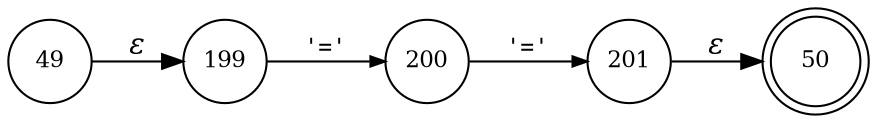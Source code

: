 digraph ATN {
rankdir=LR;
s50[fontsize=11, label="50", shape=doublecircle, fixedsize=true, width=.6];
s49[fontsize=11,label="49", shape=circle, fixedsize=true, width=.55, peripheries=1];
s199[fontsize=11,label="199", shape=circle, fixedsize=true, width=.55, peripheries=1];
s200[fontsize=11,label="200", shape=circle, fixedsize=true, width=.55, peripheries=1];
s201[fontsize=11,label="201", shape=circle, fixedsize=true, width=.55, peripheries=1];
s49 -> s199 [fontname="Times-Italic", label="&epsilon;"];
s199 -> s200 [fontsize=11, fontname="Courier", arrowsize=.7, label = "'='", arrowhead = normal];
s200 -> s201 [fontsize=11, fontname="Courier", arrowsize=.7, label = "'='", arrowhead = normal];
s201 -> s50 [fontname="Times-Italic", label="&epsilon;"];
}